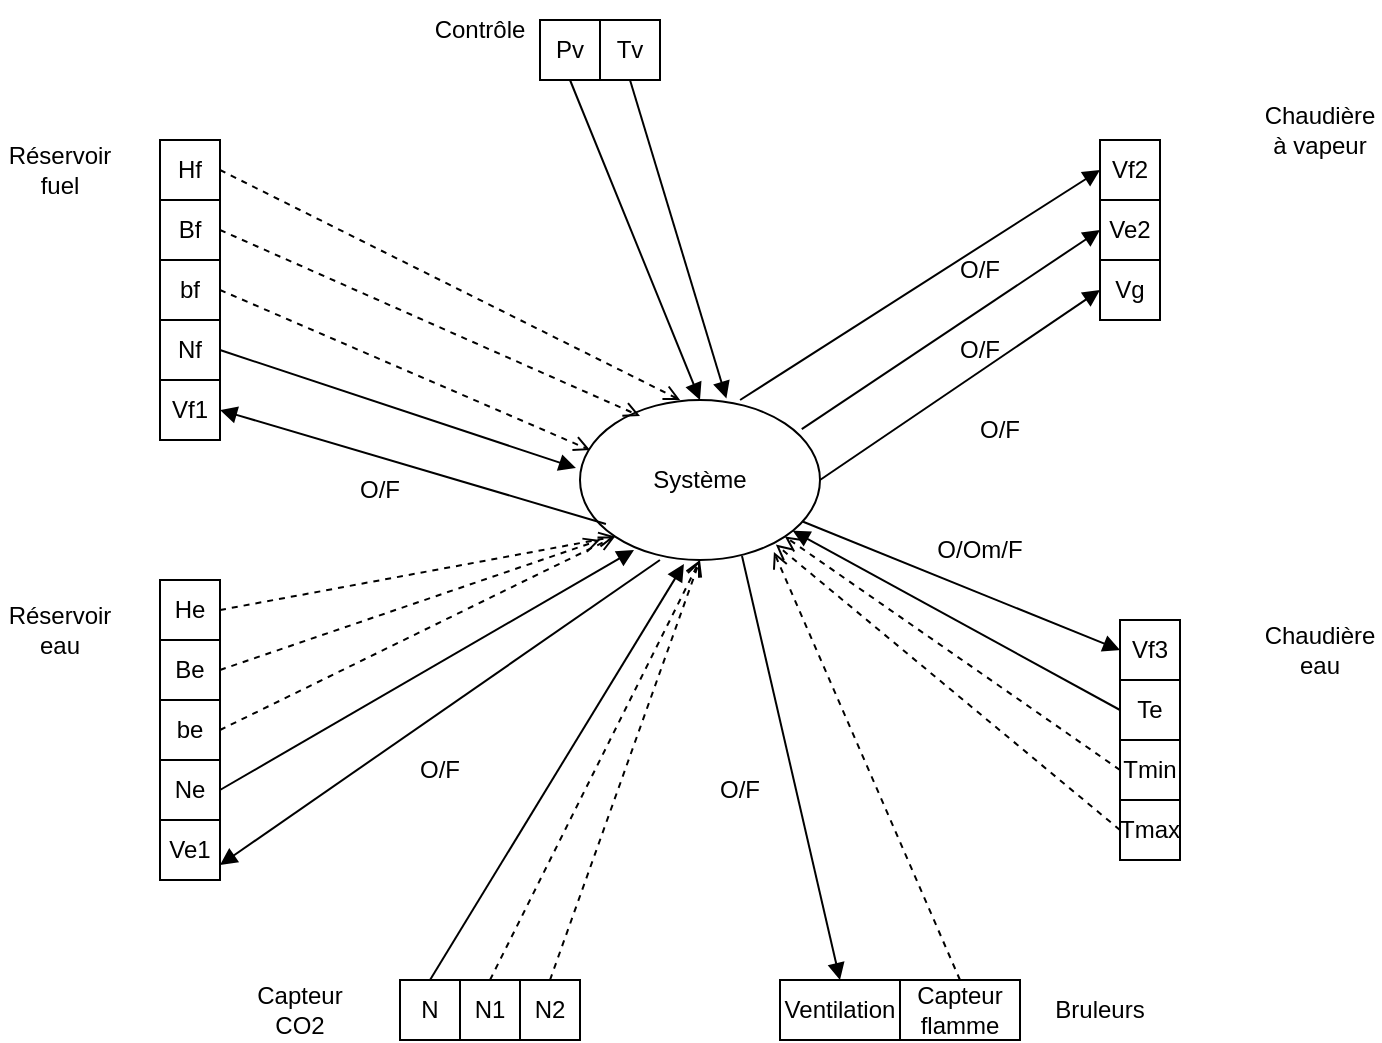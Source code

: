 <mxfile version="24.8.9">
  <diagram name="Page-1" id="usMXft0gfjrzBEacXhbt">
    <mxGraphModel dx="1518" dy="656" grid="1" gridSize="10" guides="1" tooltips="1" connect="1" arrows="1" fold="1" page="1" pageScale="1" pageWidth="827" pageHeight="1169" math="0" shadow="0">
      <root>
        <mxCell id="0" />
        <mxCell id="1" parent="0" />
        <mxCell id="W-q-eWjmGfJw_XpFfMKe-1" value="Système" style="ellipse;whiteSpace=wrap;html=1;" vertex="1" parent="1">
          <mxGeometry x="350" y="220" width="120" height="80" as="geometry" />
        </mxCell>
        <mxCell id="W-q-eWjmGfJw_XpFfMKe-2" value="Réservoir fuel" style="text;html=1;align=center;verticalAlign=middle;whiteSpace=wrap;rounded=0;" vertex="1" parent="1">
          <mxGeometry x="60" y="90" width="60" height="30" as="geometry" />
        </mxCell>
        <mxCell id="W-q-eWjmGfJw_XpFfMKe-3" value="Bruleurs" style="text;html=1;align=center;verticalAlign=middle;whiteSpace=wrap;rounded=0;" vertex="1" parent="1">
          <mxGeometry x="580" y="510" width="60" height="30" as="geometry" />
        </mxCell>
        <mxCell id="W-q-eWjmGfJw_XpFfMKe-5" value="Chaudière à vapeur" style="text;html=1;align=center;verticalAlign=middle;whiteSpace=wrap;rounded=0;" vertex="1" parent="1">
          <mxGeometry x="690" y="70" width="60" height="30" as="geometry" />
        </mxCell>
        <mxCell id="W-q-eWjmGfJw_XpFfMKe-8" value="Capteur CO2" style="text;html=1;align=center;verticalAlign=middle;whiteSpace=wrap;rounded=0;" vertex="1" parent="1">
          <mxGeometry x="180" y="510" width="60" height="30" as="geometry" />
        </mxCell>
        <mxCell id="W-q-eWjmGfJw_XpFfMKe-9" value="Hf" style="rounded=0;whiteSpace=wrap;html=1;" vertex="1" parent="1">
          <mxGeometry x="140" y="90" width="30" height="30" as="geometry" />
        </mxCell>
        <mxCell id="W-q-eWjmGfJw_XpFfMKe-10" value="Bf" style="rounded=0;whiteSpace=wrap;html=1;" vertex="1" parent="1">
          <mxGeometry x="140" y="120" width="30" height="30" as="geometry" />
        </mxCell>
        <mxCell id="W-q-eWjmGfJw_XpFfMKe-12" value="bf" style="rounded=0;whiteSpace=wrap;html=1;" vertex="1" parent="1">
          <mxGeometry x="140" y="150" width="30" height="30" as="geometry" />
        </mxCell>
        <mxCell id="W-q-eWjmGfJw_XpFfMKe-13" value="Nf" style="rounded=0;whiteSpace=wrap;html=1;" vertex="1" parent="1">
          <mxGeometry x="140" y="180" width="30" height="30" as="geometry" />
        </mxCell>
        <mxCell id="W-q-eWjmGfJw_XpFfMKe-14" value="Vf1" style="rounded=0;whiteSpace=wrap;html=1;" vertex="1" parent="1">
          <mxGeometry x="140" y="210" width="30" height="30" as="geometry" />
        </mxCell>
        <mxCell id="W-q-eWjmGfJw_XpFfMKe-15" value="" style="html=1;verticalAlign=bottom;labelBackgroundColor=none;endArrow=open;endFill=0;dashed=1;rounded=0;exitX=1;exitY=0.5;exitDx=0;exitDy=0;entryX=0.417;entryY=0;entryDx=0;entryDy=0;entryPerimeter=0;" edge="1" parent="1" source="W-q-eWjmGfJw_XpFfMKe-9" target="W-q-eWjmGfJw_XpFfMKe-1">
          <mxGeometry x="-0.236" y="93" width="160" relative="1" as="geometry">
            <mxPoint x="180" y="110" as="sourcePoint" />
            <mxPoint x="260" y="160" as="targetPoint" />
            <mxPoint as="offset" />
          </mxGeometry>
        </mxCell>
        <mxCell id="W-q-eWjmGfJw_XpFfMKe-17" value="" style="html=1;verticalAlign=bottom;labelBackgroundColor=none;endArrow=open;endFill=0;dashed=1;rounded=0;exitX=1;exitY=0.5;exitDx=0;exitDy=0;entryX=0.25;entryY=0.1;entryDx=0;entryDy=0;entryPerimeter=0;" edge="1" parent="1" source="W-q-eWjmGfJw_XpFfMKe-10" target="W-q-eWjmGfJw_XpFfMKe-1">
          <mxGeometry x="-0.236" y="93" width="160" relative="1" as="geometry">
            <mxPoint x="180" y="115" as="sourcePoint" />
            <mxPoint x="377" y="242" as="targetPoint" />
            <mxPoint as="offset" />
          </mxGeometry>
        </mxCell>
        <mxCell id="W-q-eWjmGfJw_XpFfMKe-18" value="" style="html=1;verticalAlign=bottom;labelBackgroundColor=none;endArrow=open;endFill=0;dashed=1;rounded=0;exitX=1;exitY=0.5;exitDx=0;exitDy=0;entryX=0.042;entryY=0.313;entryDx=0;entryDy=0;entryPerimeter=0;" edge="1" parent="1" source="W-q-eWjmGfJw_XpFfMKe-12" target="W-q-eWjmGfJw_XpFfMKe-1">
          <mxGeometry x="-0.236" y="93" width="160" relative="1" as="geometry">
            <mxPoint x="190" y="125" as="sourcePoint" />
            <mxPoint x="387" y="252" as="targetPoint" />
            <mxPoint as="offset" />
          </mxGeometry>
        </mxCell>
        <mxCell id="W-q-eWjmGfJw_XpFfMKe-20" value="" style="html=1;verticalAlign=bottom;labelBackgroundColor=none;endArrow=block;endFill=1;endSize=6;align=left;rounded=0;exitX=0.108;exitY=0.775;exitDx=0;exitDy=0;exitPerimeter=0;entryX=1;entryY=0.5;entryDx=0;entryDy=0;" edge="1" parent="1" source="W-q-eWjmGfJw_XpFfMKe-1" target="W-q-eWjmGfJw_XpFfMKe-14">
          <mxGeometry relative="1" as="geometry">
            <mxPoint x="60" y="260" as="sourcePoint" />
            <mxPoint x="120" y="300" as="targetPoint" />
            <mxPoint as="offset" />
          </mxGeometry>
        </mxCell>
        <mxCell id="W-q-eWjmGfJw_XpFfMKe-21" value="O/F" style="text;html=1;align=center;verticalAlign=middle;whiteSpace=wrap;rounded=0;" vertex="1" parent="1">
          <mxGeometry x="220" y="250" width="60" height="30" as="geometry" />
        </mxCell>
        <mxCell id="W-q-eWjmGfJw_XpFfMKe-22" value="" style="html=1;verticalAlign=bottom;labelBackgroundColor=none;endArrow=block;endFill=1;endSize=6;align=left;rounded=0;exitX=1;exitY=0.5;exitDx=0;exitDy=0;entryX=-0.017;entryY=0.425;entryDx=0;entryDy=0;entryPerimeter=0;" edge="1" parent="1" source="W-q-eWjmGfJw_XpFfMKe-13" target="W-q-eWjmGfJw_XpFfMKe-1">
          <mxGeometry relative="1" as="geometry">
            <mxPoint x="373" y="292" as="sourcePoint" />
            <mxPoint x="180" y="235" as="targetPoint" />
            <mxPoint as="offset" />
          </mxGeometry>
        </mxCell>
        <mxCell id="W-q-eWjmGfJw_XpFfMKe-23" value="Vf2" style="rounded=0;whiteSpace=wrap;html=1;" vertex="1" parent="1">
          <mxGeometry x="610" y="90" width="30" height="30" as="geometry" />
        </mxCell>
        <mxCell id="W-q-eWjmGfJw_XpFfMKe-25" value="Ve2" style="rounded=0;whiteSpace=wrap;html=1;" vertex="1" parent="1">
          <mxGeometry x="610" y="120" width="30" height="30" as="geometry" />
        </mxCell>
        <mxCell id="W-q-eWjmGfJw_XpFfMKe-27" value="Vg" style="rounded=0;whiteSpace=wrap;html=1;" vertex="1" parent="1">
          <mxGeometry x="610" y="150" width="30" height="30" as="geometry" />
        </mxCell>
        <mxCell id="W-q-eWjmGfJw_XpFfMKe-29" value="Chaudière eau" style="text;html=1;align=center;verticalAlign=middle;whiteSpace=wrap;rounded=0;" vertex="1" parent="1">
          <mxGeometry x="690" y="330" width="60" height="30" as="geometry" />
        </mxCell>
        <mxCell id="W-q-eWjmGfJw_XpFfMKe-31" value="Vf3" style="rounded=0;whiteSpace=wrap;html=1;" vertex="1" parent="1">
          <mxGeometry x="620" y="330" width="30" height="30" as="geometry" />
        </mxCell>
        <mxCell id="W-q-eWjmGfJw_XpFfMKe-32" value="Te" style="rounded=0;whiteSpace=wrap;html=1;" vertex="1" parent="1">
          <mxGeometry x="620" y="360" width="30" height="30" as="geometry" />
        </mxCell>
        <mxCell id="W-q-eWjmGfJw_XpFfMKe-33" value="Tmin" style="rounded=0;whiteSpace=wrap;html=1;" vertex="1" parent="1">
          <mxGeometry x="620" y="390" width="30" height="30" as="geometry" />
        </mxCell>
        <mxCell id="W-q-eWjmGfJw_XpFfMKe-34" value="Tmax" style="rounded=0;whiteSpace=wrap;html=1;" vertex="1" parent="1">
          <mxGeometry x="620" y="420" width="30" height="30" as="geometry" />
        </mxCell>
        <mxCell id="W-q-eWjmGfJw_XpFfMKe-36" value="N" style="rounded=0;whiteSpace=wrap;html=1;" vertex="1" parent="1">
          <mxGeometry x="260" y="510" width="30" height="30" as="geometry" />
        </mxCell>
        <mxCell id="W-q-eWjmGfJw_XpFfMKe-38" value="N1" style="rounded=0;whiteSpace=wrap;html=1;" vertex="1" parent="1">
          <mxGeometry x="290" y="510" width="30" height="30" as="geometry" />
        </mxCell>
        <mxCell id="W-q-eWjmGfJw_XpFfMKe-40" value="N2" style="rounded=0;whiteSpace=wrap;html=1;" vertex="1" parent="1">
          <mxGeometry x="320" y="510" width="30" height="30" as="geometry" />
        </mxCell>
        <mxCell id="W-q-eWjmGfJw_XpFfMKe-41" value="Réservoir eau" style="text;html=1;align=center;verticalAlign=middle;whiteSpace=wrap;rounded=0;" vertex="1" parent="1">
          <mxGeometry x="60" y="320" width="60" height="30" as="geometry" />
        </mxCell>
        <mxCell id="W-q-eWjmGfJw_XpFfMKe-47" value="He" style="rounded=0;whiteSpace=wrap;html=1;" vertex="1" parent="1">
          <mxGeometry x="140" y="310" width="30" height="30" as="geometry" />
        </mxCell>
        <mxCell id="W-q-eWjmGfJw_XpFfMKe-49" value="Be" style="rounded=0;whiteSpace=wrap;html=1;" vertex="1" parent="1">
          <mxGeometry x="140" y="340" width="30" height="30" as="geometry" />
        </mxCell>
        <mxCell id="W-q-eWjmGfJw_XpFfMKe-50" value="be" style="rounded=0;whiteSpace=wrap;html=1;" vertex="1" parent="1">
          <mxGeometry x="140" y="370" width="30" height="30" as="geometry" />
        </mxCell>
        <mxCell id="W-q-eWjmGfJw_XpFfMKe-51" value="Ne" style="rounded=0;whiteSpace=wrap;html=1;" vertex="1" parent="1">
          <mxGeometry x="140" y="400" width="30" height="30" as="geometry" />
        </mxCell>
        <mxCell id="W-q-eWjmGfJw_XpFfMKe-52" value="Ve1" style="rounded=0;whiteSpace=wrap;html=1;" vertex="1" parent="1">
          <mxGeometry x="140" y="430" width="30" height="30" as="geometry" />
        </mxCell>
        <mxCell id="W-q-eWjmGfJw_XpFfMKe-54" value="Ventilation" style="rounded=0;whiteSpace=wrap;html=1;" vertex="1" parent="1">
          <mxGeometry x="450" y="510" width="60" height="30" as="geometry" />
        </mxCell>
        <mxCell id="W-q-eWjmGfJw_XpFfMKe-55" value="Capteur flamme" style="rounded=0;whiteSpace=wrap;html=1;" vertex="1" parent="1">
          <mxGeometry x="510" y="510" width="60" height="30" as="geometry" />
        </mxCell>
        <mxCell id="W-q-eWjmGfJw_XpFfMKe-57" value="" style="html=1;verticalAlign=bottom;labelBackgroundColor=none;endArrow=open;endFill=0;dashed=1;rounded=0;exitX=1;exitY=0.5;exitDx=0;exitDy=0;entryX=0;entryY=1;entryDx=0;entryDy=0;" edge="1" parent="1" source="W-q-eWjmGfJw_XpFfMKe-47" target="W-q-eWjmGfJw_XpFfMKe-1">
          <mxGeometry x="-0.236" y="93" width="160" relative="1" as="geometry">
            <mxPoint x="180" y="115" as="sourcePoint" />
            <mxPoint x="410" y="230" as="targetPoint" />
            <mxPoint as="offset" />
          </mxGeometry>
        </mxCell>
        <mxCell id="W-q-eWjmGfJw_XpFfMKe-58" value="" style="html=1;verticalAlign=bottom;labelBackgroundColor=none;endArrow=open;endFill=0;dashed=1;rounded=0;exitX=1;exitY=0.5;exitDx=0;exitDy=0;" edge="1" parent="1" source="W-q-eWjmGfJw_XpFfMKe-49">
          <mxGeometry x="-0.236" y="93" width="160" relative="1" as="geometry">
            <mxPoint x="180" y="145" as="sourcePoint" />
            <mxPoint x="360" y="290" as="targetPoint" />
            <mxPoint as="offset" />
          </mxGeometry>
        </mxCell>
        <mxCell id="W-q-eWjmGfJw_XpFfMKe-59" value="" style="html=1;verticalAlign=bottom;labelBackgroundColor=none;endArrow=open;endFill=0;dashed=1;rounded=0;exitX=1;exitY=0.5;exitDx=0;exitDy=0;entryX=0;entryY=1;entryDx=0;entryDy=0;" edge="1" parent="1" source="W-q-eWjmGfJw_XpFfMKe-50" target="W-q-eWjmGfJw_XpFfMKe-1">
          <mxGeometry x="-0.236" y="93" width="160" relative="1" as="geometry">
            <mxPoint x="180" y="175" as="sourcePoint" />
            <mxPoint x="419" y="300" as="targetPoint" />
            <mxPoint as="offset" />
          </mxGeometry>
        </mxCell>
        <mxCell id="W-q-eWjmGfJw_XpFfMKe-60" value="" style="html=1;verticalAlign=bottom;labelBackgroundColor=none;endArrow=block;endFill=1;endSize=6;align=left;rounded=0;exitX=1;exitY=0.5;exitDx=0;exitDy=0;entryX=0.225;entryY=0.938;entryDx=0;entryDy=0;entryPerimeter=0;" edge="1" parent="1" source="W-q-eWjmGfJw_XpFfMKe-51" target="W-q-eWjmGfJw_XpFfMKe-1">
          <mxGeometry relative="1" as="geometry">
            <mxPoint x="180" y="205" as="sourcePoint" />
            <mxPoint x="358" y="264" as="targetPoint" />
            <mxPoint as="offset" />
          </mxGeometry>
        </mxCell>
        <mxCell id="W-q-eWjmGfJw_XpFfMKe-61" value="" style="html=1;verticalAlign=bottom;labelBackgroundColor=none;endArrow=block;endFill=1;endSize=6;align=left;rounded=0;entryX=1;entryY=0.75;entryDx=0;entryDy=0;exitX=0.333;exitY=1;exitDx=0;exitDy=0;exitPerimeter=0;" edge="1" parent="1" source="W-q-eWjmGfJw_XpFfMKe-1" target="W-q-eWjmGfJw_XpFfMKe-52">
          <mxGeometry relative="1" as="geometry">
            <mxPoint x="460" y="310" as="sourcePoint" />
            <mxPoint x="180" y="235" as="targetPoint" />
            <mxPoint as="offset" />
            <Array as="points" />
          </mxGeometry>
        </mxCell>
        <mxCell id="W-q-eWjmGfJw_XpFfMKe-62" value="O/F" style="text;html=1;align=center;verticalAlign=middle;whiteSpace=wrap;rounded=0;" vertex="1" parent="1">
          <mxGeometry x="250" y="390" width="60" height="30" as="geometry" />
        </mxCell>
        <mxCell id="W-q-eWjmGfJw_XpFfMKe-63" value="" style="html=1;verticalAlign=bottom;labelBackgroundColor=none;endArrow=block;endFill=1;endSize=6;align=left;rounded=0;exitX=0.5;exitY=0;exitDx=0;exitDy=0;entryX=0.433;entryY=1.025;entryDx=0;entryDy=0;entryPerimeter=0;" edge="1" parent="1" source="W-q-eWjmGfJw_XpFfMKe-36" target="W-q-eWjmGfJw_XpFfMKe-1">
          <mxGeometry relative="1" as="geometry">
            <mxPoint x="180" y="425" as="sourcePoint" />
            <mxPoint x="387" y="305" as="targetPoint" />
            <mxPoint as="offset" />
          </mxGeometry>
        </mxCell>
        <mxCell id="W-q-eWjmGfJw_XpFfMKe-64" value="" style="html=1;verticalAlign=bottom;labelBackgroundColor=none;endArrow=open;endFill=0;dashed=1;rounded=0;exitX=0.5;exitY=0;exitDx=0;exitDy=0;entryX=0.5;entryY=1;entryDx=0;entryDy=0;" edge="1" parent="1" source="W-q-eWjmGfJw_XpFfMKe-38" target="W-q-eWjmGfJw_XpFfMKe-1">
          <mxGeometry x="-0.236" y="93" width="160" relative="1" as="geometry">
            <mxPoint x="180" y="395" as="sourcePoint" />
            <mxPoint x="378" y="298" as="targetPoint" />
            <mxPoint as="offset" />
          </mxGeometry>
        </mxCell>
        <mxCell id="W-q-eWjmGfJw_XpFfMKe-65" value="" style="html=1;verticalAlign=bottom;labelBackgroundColor=none;endArrow=open;endFill=0;dashed=1;rounded=0;exitX=0.5;exitY=0;exitDx=0;exitDy=0;entryX=0.5;entryY=1;entryDx=0;entryDy=0;" edge="1" parent="1" source="W-q-eWjmGfJw_XpFfMKe-40" target="W-q-eWjmGfJw_XpFfMKe-1">
          <mxGeometry x="-0.236" y="93" width="160" relative="1" as="geometry">
            <mxPoint x="315" y="520" as="sourcePoint" />
            <mxPoint x="420" y="310" as="targetPoint" />
            <mxPoint as="offset" />
          </mxGeometry>
        </mxCell>
        <mxCell id="W-q-eWjmGfJw_XpFfMKe-66" value="" style="html=1;verticalAlign=bottom;labelBackgroundColor=none;endArrow=block;endFill=1;endSize=6;align=left;rounded=0;entryX=0.5;entryY=0;entryDx=0;entryDy=0;exitX=0.675;exitY=0.975;exitDx=0;exitDy=0;exitPerimeter=0;" edge="1" parent="1" source="W-q-eWjmGfJw_XpFfMKe-1" target="W-q-eWjmGfJw_XpFfMKe-54">
          <mxGeometry relative="1" as="geometry">
            <mxPoint x="400" y="310" as="sourcePoint" />
            <mxPoint x="180" y="463" as="targetPoint" />
            <mxPoint as="offset" />
            <Array as="points" />
          </mxGeometry>
        </mxCell>
        <mxCell id="W-q-eWjmGfJw_XpFfMKe-67" value="O/F" style="text;html=1;align=center;verticalAlign=middle;whiteSpace=wrap;rounded=0;" vertex="1" parent="1">
          <mxGeometry x="400" y="400" width="60" height="30" as="geometry" />
        </mxCell>
        <mxCell id="W-q-eWjmGfJw_XpFfMKe-69" value="" style="html=1;verticalAlign=bottom;labelBackgroundColor=none;endArrow=open;endFill=0;dashed=1;rounded=0;exitX=0.5;exitY=0;exitDx=0;exitDy=0;entryX=0.808;entryY=0.95;entryDx=0;entryDy=0;entryPerimeter=0;" edge="1" parent="1" source="W-q-eWjmGfJw_XpFfMKe-55" target="W-q-eWjmGfJw_XpFfMKe-1">
          <mxGeometry x="-0.236" y="93" width="160" relative="1" as="geometry">
            <mxPoint x="345" y="520" as="sourcePoint" />
            <mxPoint x="420" y="310" as="targetPoint" />
            <mxPoint as="offset" />
          </mxGeometry>
        </mxCell>
        <mxCell id="W-q-eWjmGfJw_XpFfMKe-70" value="" style="html=1;verticalAlign=bottom;labelBackgroundColor=none;endArrow=block;endFill=1;endSize=6;align=left;rounded=0;entryX=0;entryY=0.5;entryDx=0;entryDy=0;" edge="1" parent="1" source="W-q-eWjmGfJw_XpFfMKe-1" target="W-q-eWjmGfJw_XpFfMKe-31">
          <mxGeometry relative="1" as="geometry">
            <mxPoint x="373" y="292" as="sourcePoint" />
            <mxPoint x="180" y="235" as="targetPoint" />
            <mxPoint as="offset" />
          </mxGeometry>
        </mxCell>
        <mxCell id="W-q-eWjmGfJw_XpFfMKe-71" value="O/Om/F" style="text;html=1;align=center;verticalAlign=middle;whiteSpace=wrap;rounded=0;" vertex="1" parent="1">
          <mxGeometry x="520" y="280" width="60" height="30" as="geometry" />
        </mxCell>
        <mxCell id="W-q-eWjmGfJw_XpFfMKe-73" value="" style="html=1;verticalAlign=bottom;labelBackgroundColor=none;endArrow=block;endFill=1;endSize=6;align=left;rounded=0;exitX=0;exitY=0.5;exitDx=0;exitDy=0;" edge="1" parent="1" source="W-q-eWjmGfJw_XpFfMKe-32" target="W-q-eWjmGfJw_XpFfMKe-1">
          <mxGeometry relative="1" as="geometry">
            <mxPoint x="180" y="425" as="sourcePoint" />
            <mxPoint x="387" y="305" as="targetPoint" />
            <mxPoint as="offset" />
          </mxGeometry>
        </mxCell>
        <mxCell id="W-q-eWjmGfJw_XpFfMKe-74" value="" style="html=1;verticalAlign=bottom;labelBackgroundColor=none;endArrow=open;endFill=0;dashed=1;rounded=0;exitX=0;exitY=0.5;exitDx=0;exitDy=0;entryX=1;entryY=1;entryDx=0;entryDy=0;" edge="1" parent="1" source="W-q-eWjmGfJw_XpFfMKe-33" target="W-q-eWjmGfJw_XpFfMKe-1">
          <mxGeometry x="-0.233" y="93" width="160" relative="1" as="geometry">
            <mxPoint x="550" y="520" as="sourcePoint" />
            <mxPoint x="457" y="306" as="targetPoint" />
            <mxPoint as="offset" />
          </mxGeometry>
        </mxCell>
        <mxCell id="W-q-eWjmGfJw_XpFfMKe-76" value="" style="html=1;verticalAlign=bottom;labelBackgroundColor=none;endArrow=open;endFill=0;dashed=1;rounded=0;exitX=0;exitY=0.5;exitDx=0;exitDy=0;entryX=0.816;entryY=0.903;entryDx=0;entryDy=0;entryPerimeter=0;" edge="1" parent="1" source="W-q-eWjmGfJw_XpFfMKe-34" target="W-q-eWjmGfJw_XpFfMKe-1">
          <mxGeometry x="-0.236" y="93" width="160" relative="1" as="geometry">
            <mxPoint x="630" y="415" as="sourcePoint" />
            <mxPoint x="462" y="298" as="targetPoint" />
            <mxPoint as="offset" />
          </mxGeometry>
        </mxCell>
        <mxCell id="W-q-eWjmGfJw_XpFfMKe-77" value="" style="html=1;verticalAlign=bottom;labelBackgroundColor=none;endArrow=block;endFill=1;endSize=6;align=left;rounded=0;exitX=1;exitY=0.5;exitDx=0;exitDy=0;entryX=0;entryY=0.5;entryDx=0;entryDy=0;" edge="1" parent="1" source="W-q-eWjmGfJw_XpFfMKe-1" target="W-q-eWjmGfJw_XpFfMKe-27">
          <mxGeometry relative="1" as="geometry">
            <mxPoint x="373" y="292" as="sourcePoint" />
            <mxPoint x="180" y="235" as="targetPoint" />
            <mxPoint as="offset" />
          </mxGeometry>
        </mxCell>
        <mxCell id="W-q-eWjmGfJw_XpFfMKe-78" value="" style="html=1;verticalAlign=bottom;labelBackgroundColor=none;endArrow=block;endFill=1;endSize=6;align=left;rounded=0;exitX=0.924;exitY=0.182;exitDx=0;exitDy=0;entryX=0;entryY=0.5;entryDx=0;entryDy=0;exitPerimeter=0;" edge="1" parent="1" source="W-q-eWjmGfJw_XpFfMKe-1" target="W-q-eWjmGfJw_XpFfMKe-25">
          <mxGeometry relative="1" as="geometry">
            <mxPoint x="480" y="270" as="sourcePoint" />
            <mxPoint x="620" y="175" as="targetPoint" />
            <mxPoint as="offset" />
          </mxGeometry>
        </mxCell>
        <mxCell id="W-q-eWjmGfJw_XpFfMKe-79" value="" style="html=1;verticalAlign=bottom;labelBackgroundColor=none;endArrow=block;endFill=1;endSize=6;align=left;rounded=0;exitX=0.667;exitY=0;exitDx=0;exitDy=0;entryX=0;entryY=0.5;entryDx=0;entryDy=0;exitPerimeter=0;" edge="1" parent="1" source="W-q-eWjmGfJw_XpFfMKe-1" target="W-q-eWjmGfJw_XpFfMKe-23">
          <mxGeometry relative="1" as="geometry">
            <mxPoint x="490" y="280" as="sourcePoint" />
            <mxPoint x="630" y="185" as="targetPoint" />
            <mxPoint as="offset" />
          </mxGeometry>
        </mxCell>
        <mxCell id="W-q-eWjmGfJw_XpFfMKe-80" value="O/F" style="text;html=1;align=center;verticalAlign=middle;whiteSpace=wrap;rounded=0;" vertex="1" parent="1">
          <mxGeometry x="530" y="220" width="60" height="30" as="geometry" />
        </mxCell>
        <mxCell id="W-q-eWjmGfJw_XpFfMKe-82" value="O/F" style="text;html=1;align=center;verticalAlign=middle;whiteSpace=wrap;rounded=0;" vertex="1" parent="1">
          <mxGeometry x="520" y="180" width="60" height="30" as="geometry" />
        </mxCell>
        <mxCell id="W-q-eWjmGfJw_XpFfMKe-83" value="O/F" style="text;html=1;align=center;verticalAlign=middle;whiteSpace=wrap;rounded=0;" vertex="1" parent="1">
          <mxGeometry x="520" y="140" width="60" height="30" as="geometry" />
        </mxCell>
        <mxCell id="W-q-eWjmGfJw_XpFfMKe-84" value="Contrôle" style="text;html=1;align=center;verticalAlign=middle;whiteSpace=wrap;rounded=0;" vertex="1" parent="1">
          <mxGeometry x="270" y="20" width="60" height="30" as="geometry" />
        </mxCell>
        <mxCell id="W-q-eWjmGfJw_XpFfMKe-86" value="Pv" style="rounded=0;whiteSpace=wrap;html=1;" vertex="1" parent="1">
          <mxGeometry x="330" y="30" width="30" height="30" as="geometry" />
        </mxCell>
        <mxCell id="W-q-eWjmGfJw_XpFfMKe-89" value="Tv" style="rounded=0;whiteSpace=wrap;html=1;" vertex="1" parent="1">
          <mxGeometry x="360" y="30" width="30" height="30" as="geometry" />
        </mxCell>
        <mxCell id="W-q-eWjmGfJw_XpFfMKe-90" value="" style="html=1;verticalAlign=bottom;labelBackgroundColor=none;endArrow=block;endFill=1;endSize=6;align=left;rounded=0;exitX=0.5;exitY=1;exitDx=0;exitDy=0;entryX=0.5;entryY=0;entryDx=0;entryDy=0;" edge="1" parent="1" source="W-q-eWjmGfJw_XpFfMKe-86" target="W-q-eWjmGfJw_XpFfMKe-1">
          <mxGeometry relative="1" as="geometry">
            <mxPoint x="180" y="205" as="sourcePoint" />
            <mxPoint x="358" y="264" as="targetPoint" />
            <mxPoint as="offset" />
          </mxGeometry>
        </mxCell>
        <mxCell id="W-q-eWjmGfJw_XpFfMKe-91" value="" style="html=1;verticalAlign=bottom;labelBackgroundColor=none;endArrow=block;endFill=1;endSize=6;align=left;rounded=0;exitX=0.5;exitY=1;exitDx=0;exitDy=0;entryX=0.61;entryY=-0.009;entryDx=0;entryDy=0;entryPerimeter=0;" edge="1" parent="1" source="W-q-eWjmGfJw_XpFfMKe-89" target="W-q-eWjmGfJw_XpFfMKe-1">
          <mxGeometry relative="1" as="geometry">
            <mxPoint x="190" y="215" as="sourcePoint" />
            <mxPoint x="368" y="274" as="targetPoint" />
            <mxPoint as="offset" />
          </mxGeometry>
        </mxCell>
      </root>
    </mxGraphModel>
  </diagram>
</mxfile>

